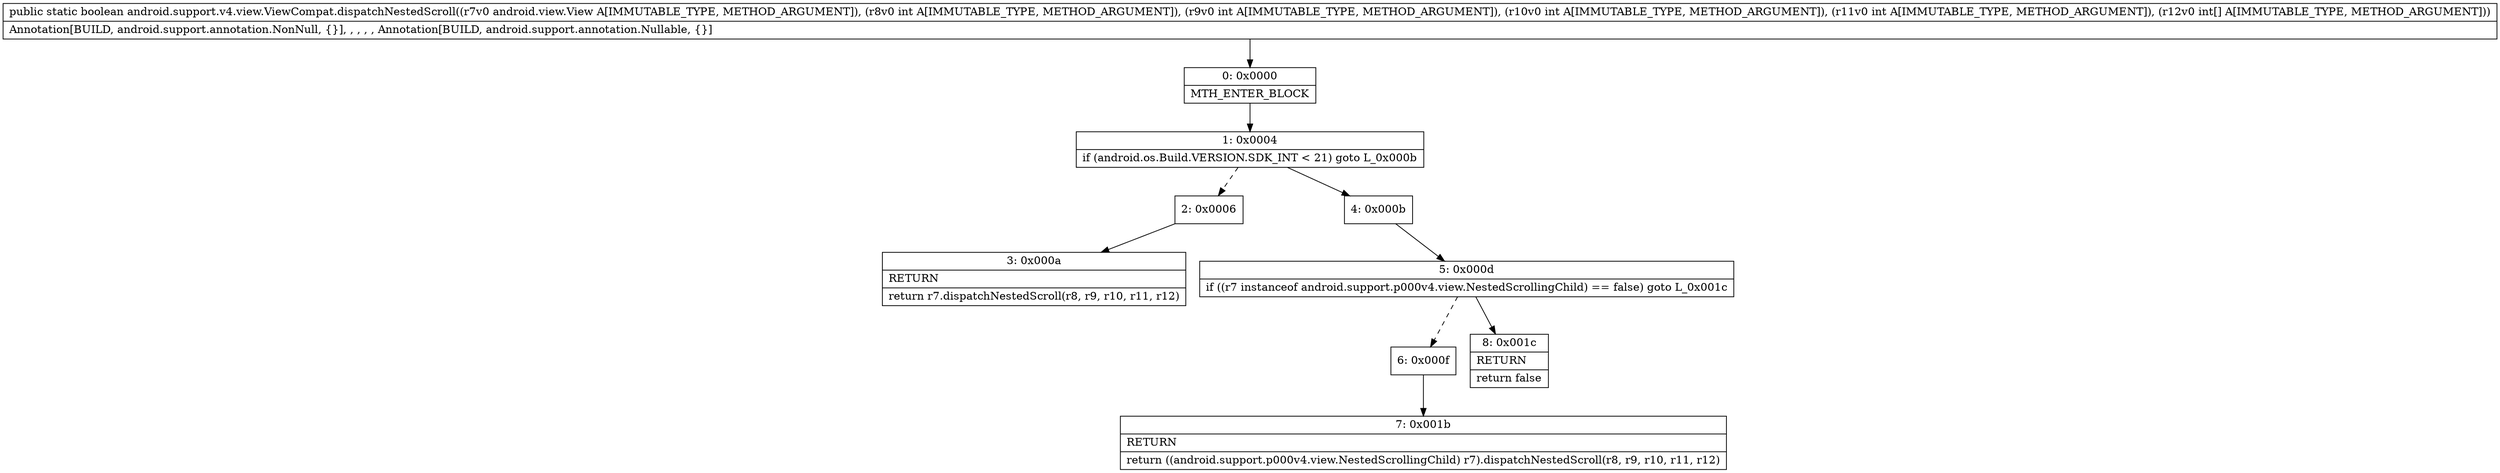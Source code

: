 digraph "CFG forandroid.support.v4.view.ViewCompat.dispatchNestedScroll(Landroid\/view\/View;IIII[I)Z" {
Node_0 [shape=record,label="{0\:\ 0x0000|MTH_ENTER_BLOCK\l}"];
Node_1 [shape=record,label="{1\:\ 0x0004|if (android.os.Build.VERSION.SDK_INT \< 21) goto L_0x000b\l}"];
Node_2 [shape=record,label="{2\:\ 0x0006}"];
Node_3 [shape=record,label="{3\:\ 0x000a|RETURN\l|return r7.dispatchNestedScroll(r8, r9, r10, r11, r12)\l}"];
Node_4 [shape=record,label="{4\:\ 0x000b}"];
Node_5 [shape=record,label="{5\:\ 0x000d|if ((r7 instanceof android.support.p000v4.view.NestedScrollingChild) == false) goto L_0x001c\l}"];
Node_6 [shape=record,label="{6\:\ 0x000f}"];
Node_7 [shape=record,label="{7\:\ 0x001b|RETURN\l|return ((android.support.p000v4.view.NestedScrollingChild) r7).dispatchNestedScroll(r8, r9, r10, r11, r12)\l}"];
Node_8 [shape=record,label="{8\:\ 0x001c|RETURN\l|return false\l}"];
MethodNode[shape=record,label="{public static boolean android.support.v4.view.ViewCompat.dispatchNestedScroll((r7v0 android.view.View A[IMMUTABLE_TYPE, METHOD_ARGUMENT]), (r8v0 int A[IMMUTABLE_TYPE, METHOD_ARGUMENT]), (r9v0 int A[IMMUTABLE_TYPE, METHOD_ARGUMENT]), (r10v0 int A[IMMUTABLE_TYPE, METHOD_ARGUMENT]), (r11v0 int A[IMMUTABLE_TYPE, METHOD_ARGUMENT]), (r12v0 int[] A[IMMUTABLE_TYPE, METHOD_ARGUMENT]))  | Annotation[BUILD, android.support.annotation.NonNull, \{\}], , , , , Annotation[BUILD, android.support.annotation.Nullable, \{\}]\l}"];
MethodNode -> Node_0;
Node_0 -> Node_1;
Node_1 -> Node_2[style=dashed];
Node_1 -> Node_4;
Node_2 -> Node_3;
Node_4 -> Node_5;
Node_5 -> Node_6[style=dashed];
Node_5 -> Node_8;
Node_6 -> Node_7;
}


